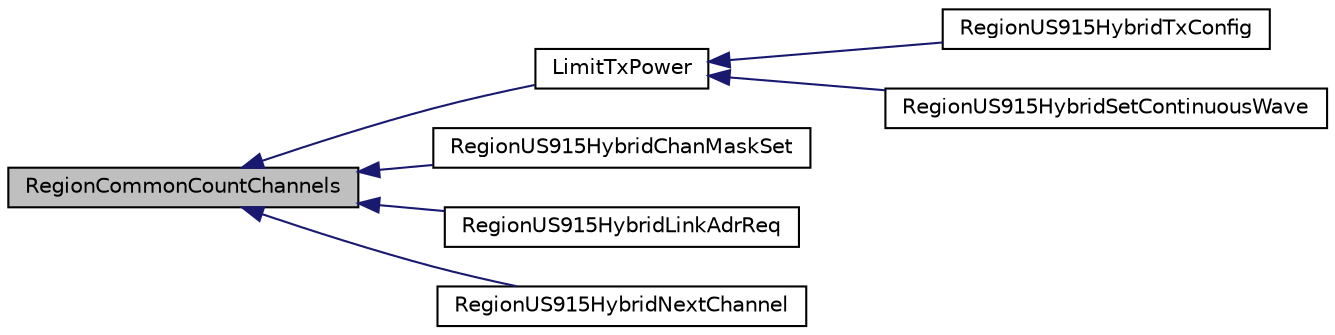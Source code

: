 digraph "RegionCommonCountChannels"
{
  edge [fontname="Helvetica",fontsize="10",labelfontname="Helvetica",labelfontsize="10"];
  node [fontname="Helvetica",fontsize="10",shape=record];
  rankdir="LR";
  Node32 [label="RegionCommonCountChannels",height=0.2,width=0.4,color="black", fillcolor="grey75", style="filled", fontcolor="black"];
  Node32 -> Node33 [dir="back",color="midnightblue",fontsize="10",style="solid",fontname="Helvetica"];
  Node33 [label="LimitTxPower",height=0.2,width=0.4,color="black", fillcolor="white", style="filled",URL="$_region_u_s915-_hybrid_8c.html#af2821991c6e6dad3e196b01f6cf1d542"];
  Node33 -> Node34 [dir="back",color="midnightblue",fontsize="10",style="solid",fontname="Helvetica"];
  Node34 [label="RegionUS915HybridTxConfig",height=0.2,width=0.4,color="black", fillcolor="white", style="filled",URL="$group___r_e_g_i_o_n_u_s915_h_y_b.html#gaad87151c4921c1caae24b3b8bb4135b9",tooltip="TX configuration. "];
  Node33 -> Node35 [dir="back",color="midnightblue",fontsize="10",style="solid",fontname="Helvetica"];
  Node35 [label="RegionUS915HybridSetContinuousWave",height=0.2,width=0.4,color="black", fillcolor="white", style="filled",URL="$group___r_e_g_i_o_n_u_s915_h_y_b.html#gad7b0e2c75aff473cd0c4287d4c6f24d1",tooltip="Sets the radio into continuous wave mode. "];
  Node32 -> Node36 [dir="back",color="midnightblue",fontsize="10",style="solid",fontname="Helvetica"];
  Node36 [label="RegionUS915HybridChanMaskSet",height=0.2,width=0.4,color="black", fillcolor="white", style="filled",URL="$group___r_e_g_i_o_n_u_s915_h_y_b.html#gab7d8969e0b1037572a6703d7995c44e3",tooltip="Sets a channels mask. "];
  Node32 -> Node37 [dir="back",color="midnightblue",fontsize="10",style="solid",fontname="Helvetica"];
  Node37 [label="RegionUS915HybridLinkAdrReq",height=0.2,width=0.4,color="black", fillcolor="white", style="filled",URL="$group___r_e_g_i_o_n_u_s915_h_y_b.html#gade4dc50b11235e0a6675b0d22240dea2",tooltip="The function processes a Link ADR Request. "];
  Node32 -> Node38 [dir="back",color="midnightblue",fontsize="10",style="solid",fontname="Helvetica"];
  Node38 [label="RegionUS915HybridNextChannel",height=0.2,width=0.4,color="black", fillcolor="white", style="filled",URL="$group___r_e_g_i_o_n_u_s915_h_y_b.html#gae74c05f827a9ed78b0ec0cacdec45f28",tooltip="Searches and set the next random available channel "];
}
